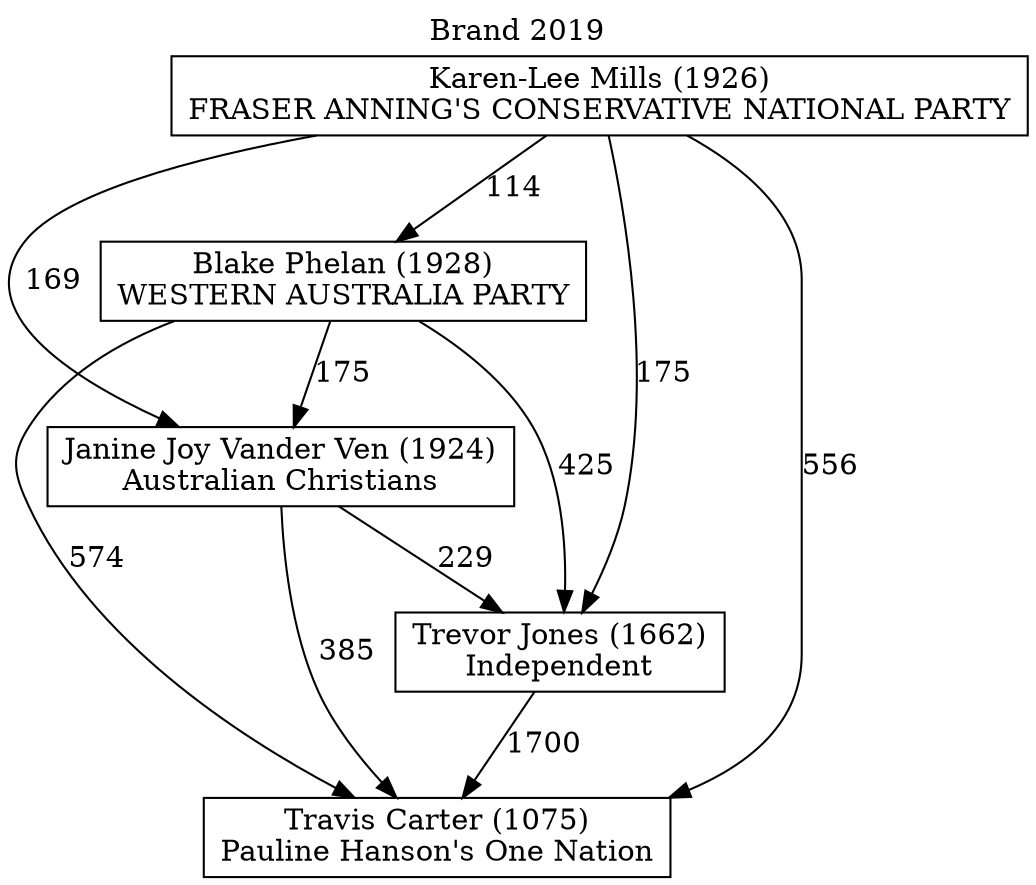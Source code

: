 // House preference flow
digraph "Travis Carter (1075)_Brand_2019" {
	graph [label="Brand 2019" labelloc=t mclimit=10]
	node [shape=box]
	"Travis Carter (1075)" [label="Travis Carter (1075)
Pauline Hanson's One Nation"]
	"Trevor Jones (1662)" [label="Trevor Jones (1662)
Independent"]
	"Janine Joy Vander Ven (1924)" [label="Janine Joy Vander Ven (1924)
Australian Christians"]
	"Blake Phelan (1928)" [label="Blake Phelan (1928)
WESTERN AUSTRALIA PARTY"]
	"Karen-Lee Mills (1926)" [label="Karen-Lee Mills (1926)
FRASER ANNING'S CONSERVATIVE NATIONAL PARTY"]
	"Trevor Jones (1662)" -> "Travis Carter (1075)" [label=1700]
	"Janine Joy Vander Ven (1924)" -> "Trevor Jones (1662)" [label=229]
	"Blake Phelan (1928)" -> "Janine Joy Vander Ven (1924)" [label=175]
	"Karen-Lee Mills (1926)" -> "Blake Phelan (1928)" [label=114]
	"Janine Joy Vander Ven (1924)" -> "Travis Carter (1075)" [label=385]
	"Blake Phelan (1928)" -> "Travis Carter (1075)" [label=574]
	"Karen-Lee Mills (1926)" -> "Travis Carter (1075)" [label=556]
	"Karen-Lee Mills (1926)" -> "Janine Joy Vander Ven (1924)" [label=169]
	"Blake Phelan (1928)" -> "Trevor Jones (1662)" [label=425]
	"Karen-Lee Mills (1926)" -> "Trevor Jones (1662)" [label=175]
}
